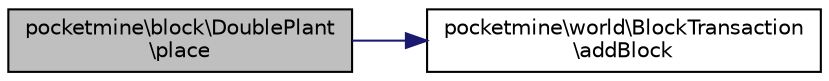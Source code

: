 digraph "pocketmine\block\DoublePlant\place"
{
 // INTERACTIVE_SVG=YES
 // LATEX_PDF_SIZE
  edge [fontname="Helvetica",fontsize="10",labelfontname="Helvetica",labelfontsize="10"];
  node [fontname="Helvetica",fontsize="10",shape=record];
  rankdir="LR";
  Node1 [label="pocketmine\\block\\DoublePlant\l\\place",height=0.2,width=0.4,color="black", fillcolor="grey75", style="filled", fontcolor="black",tooltip=" "];
  Node1 -> Node2 [color="midnightblue",fontsize="10",style="solid",fontname="Helvetica"];
  Node2 [label="pocketmine\\world\\BlockTransaction\l\\addBlock",height=0.2,width=0.4,color="black", fillcolor="white", style="filled",URL="$d4/d3e/classpocketmine_1_1world_1_1_block_transaction.html#a386195523e909ab82e791182923dc6a2",tooltip=" "];
}
